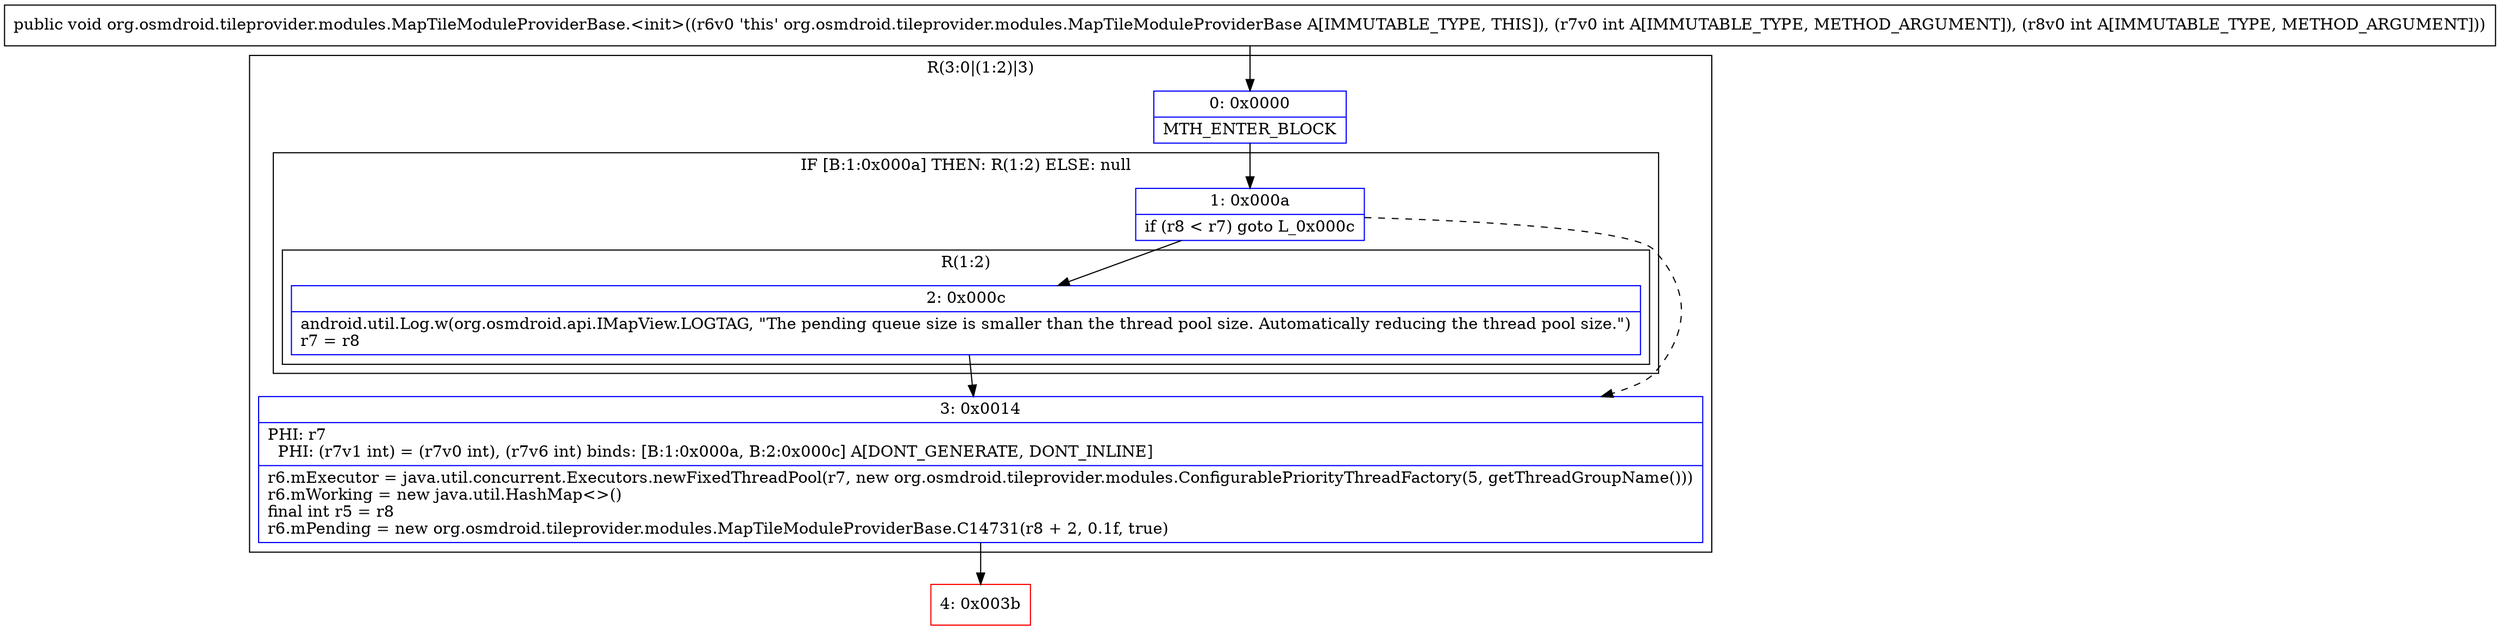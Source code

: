digraph "CFG fororg.osmdroid.tileprovider.modules.MapTileModuleProviderBase.\<init\>(II)V" {
subgraph cluster_Region_438999670 {
label = "R(3:0|(1:2)|3)";
node [shape=record,color=blue];
Node_0 [shape=record,label="{0\:\ 0x0000|MTH_ENTER_BLOCK\l}"];
subgraph cluster_IfRegion_1535295714 {
label = "IF [B:1:0x000a] THEN: R(1:2) ELSE: null";
node [shape=record,color=blue];
Node_1 [shape=record,label="{1\:\ 0x000a|if (r8 \< r7) goto L_0x000c\l}"];
subgraph cluster_Region_658359993 {
label = "R(1:2)";
node [shape=record,color=blue];
Node_2 [shape=record,label="{2\:\ 0x000c|android.util.Log.w(org.osmdroid.api.IMapView.LOGTAG, \"The pending queue size is smaller than the thread pool size. Automatically reducing the thread pool size.\")\lr7 = r8\l}"];
}
}
Node_3 [shape=record,label="{3\:\ 0x0014|PHI: r7 \l  PHI: (r7v1 int) = (r7v0 int), (r7v6 int) binds: [B:1:0x000a, B:2:0x000c] A[DONT_GENERATE, DONT_INLINE]\l|r6.mExecutor = java.util.concurrent.Executors.newFixedThreadPool(r7, new org.osmdroid.tileprovider.modules.ConfigurablePriorityThreadFactory(5, getThreadGroupName()))\lr6.mWorking = new java.util.HashMap\<\>()\lfinal int r5 = r8\lr6.mPending = new org.osmdroid.tileprovider.modules.MapTileModuleProviderBase.C14731(r8 + 2, 0.1f, true)\l}"];
}
Node_4 [shape=record,color=red,label="{4\:\ 0x003b}"];
MethodNode[shape=record,label="{public void org.osmdroid.tileprovider.modules.MapTileModuleProviderBase.\<init\>((r6v0 'this' org.osmdroid.tileprovider.modules.MapTileModuleProviderBase A[IMMUTABLE_TYPE, THIS]), (r7v0 int A[IMMUTABLE_TYPE, METHOD_ARGUMENT]), (r8v0 int A[IMMUTABLE_TYPE, METHOD_ARGUMENT])) }"];
MethodNode -> Node_0;
Node_0 -> Node_1;
Node_1 -> Node_2;
Node_1 -> Node_3[style=dashed];
Node_2 -> Node_3;
Node_3 -> Node_4;
}

